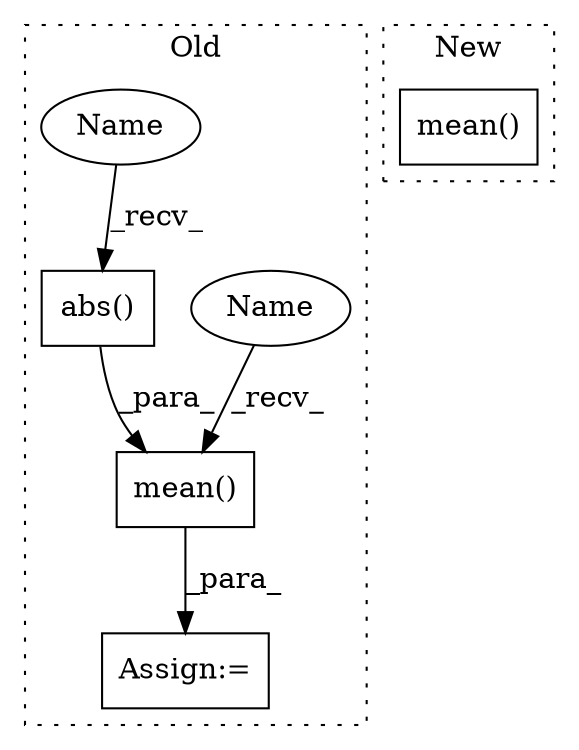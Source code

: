 digraph G {
subgraph cluster0 {
1 [label="abs()" a="75" s="2352,2384" l="10,1" shape="box"];
3 [label="Assign:=" a="68" s="2338" l="3" shape="box"];
4 [label="mean()" a="75" s="2341,2385" l="11,1" shape="box"];
5 [label="Name" a="87" s="2341" l="5" shape="ellipse"];
6 [label="Name" a="87" s="2352" l="5" shape="ellipse"];
label = "Old";
style="dotted";
}
subgraph cluster1 {
2 [label="mean()" a="75" s="1285,1300" l="8,15" shape="box"];
label = "New";
style="dotted";
}
1 -> 4 [label="_para_"];
4 -> 3 [label="_para_"];
5 -> 4 [label="_recv_"];
6 -> 1 [label="_recv_"];
}
